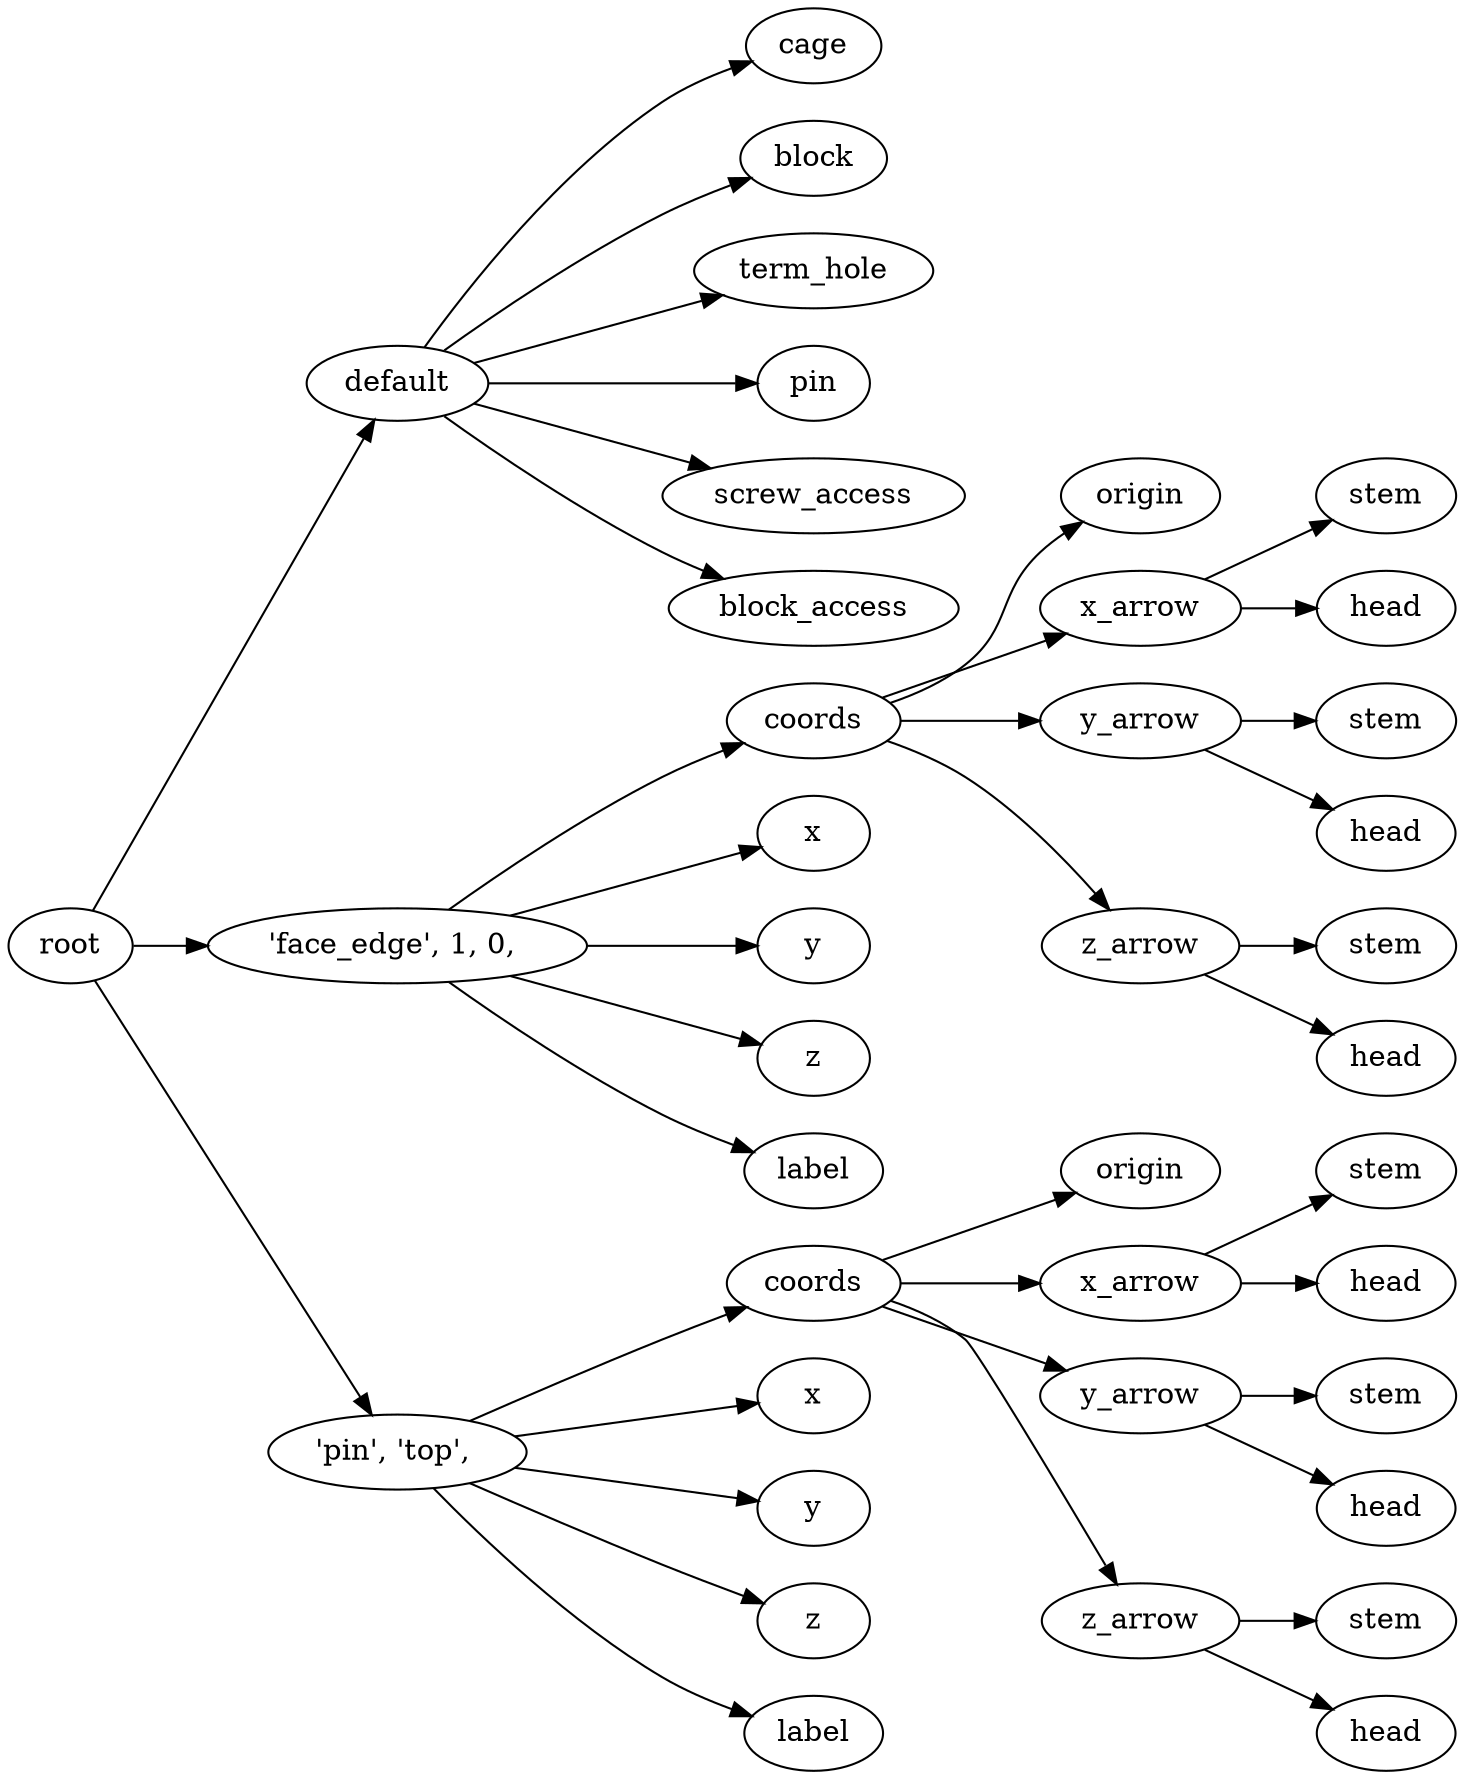 digraph default {
	graph [rankdir=LR]
	root_56 [label=root href="javascript:s=&quot;\(\)\nNone&quot;; console.log(s); alert(s);"]
	default_57 [label=default href="javascript:s=&quot;\(&#x27;default&#x27;,\)\nTerminalKF301Terminal&quot;; console.log(s); alert(s);" tooltip=TerminalKF301Terminal]
	cage_58 [label=cage href="javascript:s=&quot;\(&#x27;default&#x27;,\ &#x27;cage&#x27;\)\nBox&quot;; console.log(s); alert(s);" tooltip=Box]
	block_59 [label=block href="javascript:s=&quot;\(&#x27;default&#x27;,\ &#x27;block&#x27;\)\nBox&quot;; console.log(s); alert(s);" tooltip=Box]
	term_hole_60 [label=term_hole href="javascript:s=&quot;\(&#x27;default&#x27;,\ &#x27;term_hole&#x27;\)\nCylinder&quot;; console.log(s); alert(s);" tooltip=Cylinder]
	pin_61 [label=pin href="javascript:s=&quot;\(&#x27;default&#x27;,\ &#x27;pin&#x27;\)\nCylinder&quot;; console.log(s); alert(s);" tooltip=Cylinder]
	screw_access_62 [label=screw_access href="javascript:s=&quot;\(&#x27;default&#x27;,\ &#x27;screw_access&#x27;\)\nCylinder&quot;; console.log(s); alert(s);" tooltip=Cylinder]
	block_access_63 [label=block_access href="javascript:s=&quot;\(&#x27;default&#x27;,\ &#x27;block_access&#x27;\)\nBox&quot;; console.log(s); alert(s);" tooltip=Box]
	64 [label="'face_edge',\ 1,\ 0,\ " href="javascript:s=&quot;\(&quot;&#x27;face_edge&#x27;,\ 1,\ 0,\ &quot;,\)\nAnnotatedCoordinates&quot;; console.log(s); alert(s);" tooltip=AnnotatedCoordinates]
	coords_65 [label=coords href="javascript:s=&quot;\(&quot;&#x27;face_edge&#x27;,\ 1,\ 0,\ &quot;,\ &#x27;coords&#x27;\)\nCoordinates&quot;; console.log(s); alert(s);" tooltip=Coordinates]
	origin_66 [label=origin href="javascript:s=&quot;\(&quot;&#x27;face_edge&#x27;,\ 1,\ 0,\ &quot;,\ &#x27;coords&#x27;,\ &#x27;origin&#x27;\)\nCoordinatesCage&quot;; console.log(s); alert(s);" tooltip=CoordinatesCage]
	x_arrow_67 [label=x_arrow href="javascript:s=&quot;\(&quot;&#x27;face_edge&#x27;,\ 1,\ 0,\ &quot;,\ &#x27;coords&#x27;,\ &#x27;x_arrow&#x27;\)\nArrow&quot;; console.log(s); alert(s);" tooltip=Arrow]
	stem_68 [label=stem href="javascript:s=&quot;\(&quot;&#x27;face_edge&#x27;,\ 1,\ 0,\ &quot;,\ &#x27;coords&#x27;,\ &#x27;x_arrow&#x27;,\ &#x27;stem&#x27;\)\nCone&quot;; console.log(s); alert(s);" tooltip=Cone]
	head_69 [label=head href="javascript:s=&quot;\(&quot;&#x27;face_edge&#x27;,\ 1,\ 0,\ &quot;,\ &#x27;coords&#x27;,\ &#x27;x_arrow&#x27;,\ &#x27;head&#x27;\)\nCone&quot;; console.log(s); alert(s);" tooltip=Cone]
	y_arrow_70 [label=y_arrow href="javascript:s=&quot;\(&quot;&#x27;face_edge&#x27;,\ 1,\ 0,\ &quot;,\ &#x27;coords&#x27;,\ &#x27;y_arrow&#x27;\)\nArrow&quot;; console.log(s); alert(s);" tooltip=Arrow]
	stem_71 [label=stem href="javascript:s=&quot;\(&quot;&#x27;face_edge&#x27;,\ 1,\ 0,\ &quot;,\ &#x27;coords&#x27;,\ &#x27;y_arrow&#x27;,\ &#x27;stem&#x27;\)\nCone&quot;; console.log(s); alert(s);" tooltip=Cone]
	head_72 [label=head href="javascript:s=&quot;\(&quot;&#x27;face_edge&#x27;,\ 1,\ 0,\ &quot;,\ &#x27;coords&#x27;,\ &#x27;y_arrow&#x27;,\ &#x27;head&#x27;\)\nCone&quot;; console.log(s); alert(s);" tooltip=Cone]
	z_arrow_73 [label=z_arrow href="javascript:s=&quot;\(&quot;&#x27;face_edge&#x27;,\ 1,\ 0,\ &quot;,\ &#x27;coords&#x27;,\ &#x27;z_arrow&#x27;\)\nArrow&quot;; console.log(s); alert(s);" tooltip=Arrow]
	stem_74 [label=stem href="javascript:s=&quot;\(&quot;&#x27;face_edge&#x27;,\ 1,\ 0,\ &quot;,\ &#x27;coords&#x27;,\ &#x27;z_arrow&#x27;,\ &#x27;stem&#x27;\)\nCone&quot;; console.log(s); alert(s);" tooltip=Cone]
	head_75 [label=head href="javascript:s=&quot;\(&quot;&#x27;face_edge&#x27;,\ 1,\ 0,\ &quot;,\ &#x27;coords&#x27;,\ &#x27;z_arrow&#x27;,\ &#x27;head&#x27;\)\nCone&quot;; console.log(s); alert(s);" tooltip=Cone]
	x_76 [label=x href="javascript:s=&quot;\(&quot;&#x27;face_edge&#x27;,\ 1,\ 0,\ &quot;,\ &#x27;x&#x27;\)\nText&quot;; console.log(s); alert(s);" tooltip=Text]
	y_77 [label=y href="javascript:s=&quot;\(&quot;&#x27;face_edge&#x27;,\ 1,\ 0,\ &quot;,\ &#x27;y&#x27;\)\nText&quot;; console.log(s); alert(s);" tooltip=Text]
	z_78 [label=z href="javascript:s=&quot;\(&quot;&#x27;face_edge&#x27;,\ 1,\ 0,\ &quot;,\ &#x27;z&#x27;\)\nText&quot;; console.log(s); alert(s);" tooltip=Text]
	label_79 [label=label href="javascript:s=&quot;\(&quot;&#x27;face_edge&#x27;,\ 1,\ 0,\ &quot;,\ &#x27;label&#x27;\)\nText&quot;; console.log(s); alert(s);" tooltip=Text]
	80 [label="'pin',\ 'top',\ " href="javascript:s=&quot;\(&quot;&#x27;pin&#x27;,\ &#x27;top&#x27;,\ &quot;,\)\nAnnotatedCoordinates&quot;; console.log(s); alert(s);" tooltip=AnnotatedCoordinates]
	coords_81 [label=coords href="javascript:s=&quot;\(&quot;&#x27;pin&#x27;,\ &#x27;top&#x27;,\ &quot;,\ &#x27;coords&#x27;\)\nCoordinates&quot;; console.log(s); alert(s);" tooltip=Coordinates]
	origin_82 [label=origin href="javascript:s=&quot;\(&quot;&#x27;pin&#x27;,\ &#x27;top&#x27;,\ &quot;,\ &#x27;coords&#x27;,\ &#x27;origin&#x27;\)\nCoordinatesCage&quot;; console.log(s); alert(s);" tooltip=CoordinatesCage]
	x_arrow_83 [label=x_arrow href="javascript:s=&quot;\(&quot;&#x27;pin&#x27;,\ &#x27;top&#x27;,\ &quot;,\ &#x27;coords&#x27;,\ &#x27;x_arrow&#x27;\)\nArrow&quot;; console.log(s); alert(s);" tooltip=Arrow]
	stem_84 [label=stem href="javascript:s=&quot;\(&quot;&#x27;pin&#x27;,\ &#x27;top&#x27;,\ &quot;,\ &#x27;coords&#x27;,\ &#x27;x_arrow&#x27;,\ &#x27;stem&#x27;\)\nCone&quot;; console.log(s); alert(s);" tooltip=Cone]
	head_85 [label=head href="javascript:s=&quot;\(&quot;&#x27;pin&#x27;,\ &#x27;top&#x27;,\ &quot;,\ &#x27;coords&#x27;,\ &#x27;x_arrow&#x27;,\ &#x27;head&#x27;\)\nCone&quot;; console.log(s); alert(s);" tooltip=Cone]
	y_arrow_86 [label=y_arrow href="javascript:s=&quot;\(&quot;&#x27;pin&#x27;,\ &#x27;top&#x27;,\ &quot;,\ &#x27;coords&#x27;,\ &#x27;y_arrow&#x27;\)\nArrow&quot;; console.log(s); alert(s);" tooltip=Arrow]
	stem_87 [label=stem href="javascript:s=&quot;\(&quot;&#x27;pin&#x27;,\ &#x27;top&#x27;,\ &quot;,\ &#x27;coords&#x27;,\ &#x27;y_arrow&#x27;,\ &#x27;stem&#x27;\)\nCone&quot;; console.log(s); alert(s);" tooltip=Cone]
	head_88 [label=head href="javascript:s=&quot;\(&quot;&#x27;pin&#x27;,\ &#x27;top&#x27;,\ &quot;,\ &#x27;coords&#x27;,\ &#x27;y_arrow&#x27;,\ &#x27;head&#x27;\)\nCone&quot;; console.log(s); alert(s);" tooltip=Cone]
	z_arrow_89 [label=z_arrow href="javascript:s=&quot;\(&quot;&#x27;pin&#x27;,\ &#x27;top&#x27;,\ &quot;,\ &#x27;coords&#x27;,\ &#x27;z_arrow&#x27;\)\nArrow&quot;; console.log(s); alert(s);" tooltip=Arrow]
	stem_90 [label=stem href="javascript:s=&quot;\(&quot;&#x27;pin&#x27;,\ &#x27;top&#x27;,\ &quot;,\ &#x27;coords&#x27;,\ &#x27;z_arrow&#x27;,\ &#x27;stem&#x27;\)\nCone&quot;; console.log(s); alert(s);" tooltip=Cone]
	head_91 [label=head href="javascript:s=&quot;\(&quot;&#x27;pin&#x27;,\ &#x27;top&#x27;,\ &quot;,\ &#x27;coords&#x27;,\ &#x27;z_arrow&#x27;,\ &#x27;head&#x27;\)\nCone&quot;; console.log(s); alert(s);" tooltip=Cone]
	x_92 [label=x href="javascript:s=&quot;\(&quot;&#x27;pin&#x27;,\ &#x27;top&#x27;,\ &quot;,\ &#x27;x&#x27;\)\nText&quot;; console.log(s); alert(s);" tooltip=Text]
	y_93 [label=y href="javascript:s=&quot;\(&quot;&#x27;pin&#x27;,\ &#x27;top&#x27;,\ &quot;,\ &#x27;y&#x27;\)\nText&quot;; console.log(s); alert(s);" tooltip=Text]
	z_94 [label=z href="javascript:s=&quot;\(&quot;&#x27;pin&#x27;,\ &#x27;top&#x27;,\ &quot;,\ &#x27;z&#x27;\)\nText&quot;; console.log(s); alert(s);" tooltip=Text]
	label_95 [label=label href="javascript:s=&quot;\(&quot;&#x27;pin&#x27;,\ &#x27;top&#x27;,\ &quot;,\ &#x27;label&#x27;\)\nText&quot;; console.log(s); alert(s);" tooltip=Text]
	root_56 -> default_57
	default_57 -> cage_58
	default_57 -> block_59
	default_57 -> term_hole_60
	default_57 -> pin_61
	default_57 -> screw_access_62
	default_57 -> block_access_63
	root_56 -> 64
	64 -> coords_65
	coords_65 -> origin_66
	coords_65 -> x_arrow_67
	x_arrow_67 -> stem_68
	x_arrow_67 -> head_69
	coords_65 -> y_arrow_70
	y_arrow_70 -> stem_71
	y_arrow_70 -> head_72
	coords_65 -> z_arrow_73
	z_arrow_73 -> stem_74
	z_arrow_73 -> head_75
	64 -> x_76
	64 -> y_77
	64 -> z_78
	64 -> label_79
	root_56 -> 80
	80 -> coords_81
	coords_81 -> origin_82
	coords_81 -> x_arrow_83
	x_arrow_83 -> stem_84
	x_arrow_83 -> head_85
	coords_81 -> y_arrow_86
	y_arrow_86 -> stem_87
	y_arrow_86 -> head_88
	coords_81 -> z_arrow_89
	z_arrow_89 -> stem_90
	z_arrow_89 -> head_91
	80 -> x_92
	80 -> y_93
	80 -> z_94
	80 -> label_95
}
